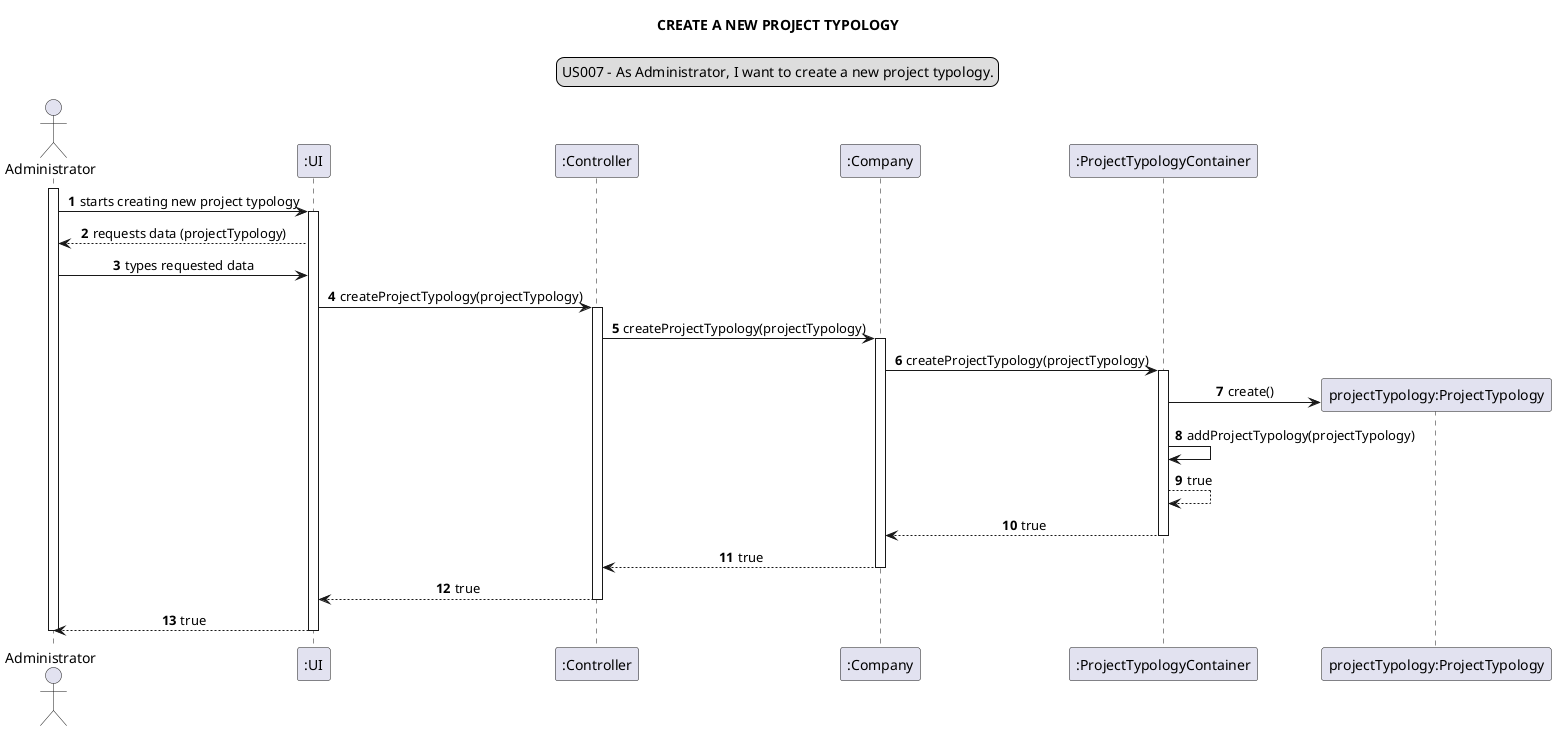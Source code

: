 @startuml
'https://plantuml.com/sequence-diagram

autonumber
skinparam sequenceMessageAlign center
title CREATE A NEW PROJECT TYPOLOGY
legend top
US007 - As Administrator, I want to create a new project typology.
end legend

actor Administrator as a
participant ":UI" as ui
participant ":Controller" as ct
participant ":Company" as c
participant ":ProjectTypologyContainer" as pc
participant "projectTypology:ProjectTypology" as pt

activate a
a -> ui: starts creating new project typology
activate ui
ui --> a: requests data (projectTypology)
a -> ui: types requested data
ui -> ct: createProjectTypology(projectTypology)
activate ct
ct -> c: createProjectTypology(projectTypology)
activate c
c -> pc: createProjectTypology(projectTypology)
activate pc
create pt
pc -> pt: create()
pc -> pc: addProjectTypology(projectTypology)
pc --> pc: true
pc --> c: true
deactivate pc
c --> ct: true
deactivate c
ct --> ui: true
deactivate ct
ui --> a: true
deactivate ui
deactivate a
@enduml

